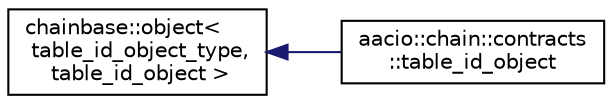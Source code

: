 digraph "Graphical Class Hierarchy"
{
  edge [fontname="Helvetica",fontsize="10",labelfontname="Helvetica",labelfontsize="10"];
  node [fontname="Helvetica",fontsize="10",shape=record];
  rankdir="LR";
  Node0 [label="chainbase::object\<\l table_id_object_type,\l table_id_object \>",height=0.2,width=0.4,color="black", fillcolor="white", style="filled",URL="$structchainbase_1_1object.html"];
  Node0 -> Node1 [dir="back",color="midnightblue",fontsize="10",style="solid",fontname="Helvetica"];
  Node1 [label="aacio::chain::contracts\l::table_id_object",height=0.2,width=0.4,color="black", fillcolor="white", style="filled",URL="$classaacio_1_1chain_1_1contracts_1_1table__id__object.html",tooltip="The table_id_object class tracks the mapping of (scope, code, table) to an opaque identifier..."];
}
